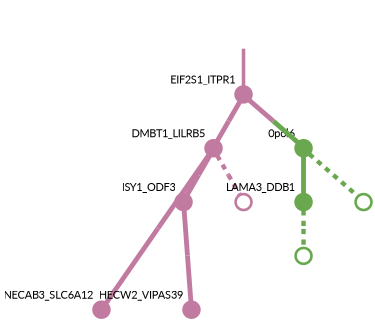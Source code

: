 strict digraph  {
graph[splines=false]; nodesep=0.7; rankdir=TB; ranksep=0.6; forcelabels=true; dpi=600; size=2.5;
0 [color="#c27ba0ff", fillcolor="#c27ba0ff", fixedsize=true, fontname=Lato, fontsize="12pt", height="0.25", label="", penwidth=3, shape=circle, style=filled, xlabel=EIF2S1_ITPR1];
3 [color="#c27ba0ff", fillcolor="#c27ba0ff", fixedsize=true, fontname=Lato, fontsize="12pt", height="0.25", label="", penwidth=3, shape=circle, style=filled, xlabel=DMBT1_LILRB5];
6 [color="#6aa84fff", fillcolor="#6aa84fff", fixedsize=true, fontname=Lato, fontsize="12pt", height="0.25", label="", penwidth=3, shape=circle, style=filled, xlabel="0pol6"];
1 [color="#c27ba0ff", fillcolor="#c27ba0ff", fixedsize=true, fontname=Lato, fontsize="12pt", height="0.25", label="", penwidth=3, shape=circle, style=filled, xlabel=NECAB3_SLC6A12];
5 [color="#c27ba0ff", fillcolor="#c27ba0ff", fixedsize=true, fontname=Lato, fontsize="12pt", height="0.25", label="", penwidth=3, shape=circle, style=filled, xlabel=ISY1_ODF3];
9 [color="#c27ba0ff", fillcolor="#c27ba0ff", fixedsize=true, fontname=Lato, fontsize="12pt", height="0.25", label="", penwidth=3, shape=circle, style=solid, xlabel=""];
4 [color="#6aa84fff", fillcolor="#6aa84fff", fixedsize=true, fontname=Lato, fontsize="12pt", height="0.25", label="", penwidth=3, shape=circle, style=filled, xlabel=LAMA3_DDB1];
8 [color="#6aa84fff", fillcolor="#6aa84fff", fixedsize=true, fontname=Lato, fontsize="12pt", height="0.25", label="", penwidth=3, shape=circle, style=solid, xlabel=""];
2 [color="#c27ba0ff", fillcolor="#c27ba0ff", fixedsize=true, fontname=Lato, fontsize="12pt", height="0.25", label="", penwidth=3, shape=circle, style=filled, xlabel=HECW2_VIPAS39];
7 [color="#6aa84fff", fillcolor="#6aa84fff", fixedsize=true, fontname=Lato, fontsize="12pt", height="0.25", label="", penwidth=3, shape=circle, style=solid, xlabel=""];
normal [label="", penwidth=3, style=invis, xlabel=EIF2S1_ITPR1];
0 -> 3  [arrowsize=0, color="#c27ba0ff;0.5:#c27ba0ff", minlen="1.5", penwidth="5.5", style=solid];
0 -> 6  [arrowsize=0, color="#c27ba0ff;0.5:#6aa84fff", minlen="1.2083333730697632", penwidth="5.5", style=solid];
3 -> 1  [arrowsize=0, color="#c27ba0ff;0.5:#c27ba0ff", minlen="3.0", penwidth="5.5", style=solid];
3 -> 5  [arrowsize=0, color="#c27ba0ff;0.5:#c27ba0ff", minlen="1.4166666269302368", penwidth="5.5", style=solid];
3 -> 9  [arrowsize=0, color="#c27ba0ff;0.5:#c27ba0ff", minlen="1.2083333730697632", penwidth=5, style=dashed];
6 -> 4  [arrowsize=0, color="#6aa84fff;0.5:#6aa84fff", minlen="1.5", penwidth="5.5", style=solid];
6 -> 7  [arrowsize=0, color="#6aa84fff;0.5:#6aa84fff", minlen="1.2083333730697632", penwidth=5, style=dashed];
5 -> 2  [arrowsize=0, color="#c27ba0ff;0.5:#c27ba0ff", minlen="2.4166665077209473", penwidth="5.5", style=solid];
4 -> 8  [arrowsize=0, color="#6aa84fff;0.5:#6aa84fff", minlen="1.2083333730697632", penwidth=5, style=dashed];
normal -> 0  [arrowsize=0, color="#c27ba0ff", label="", penwidth=4, style=solid];
}
